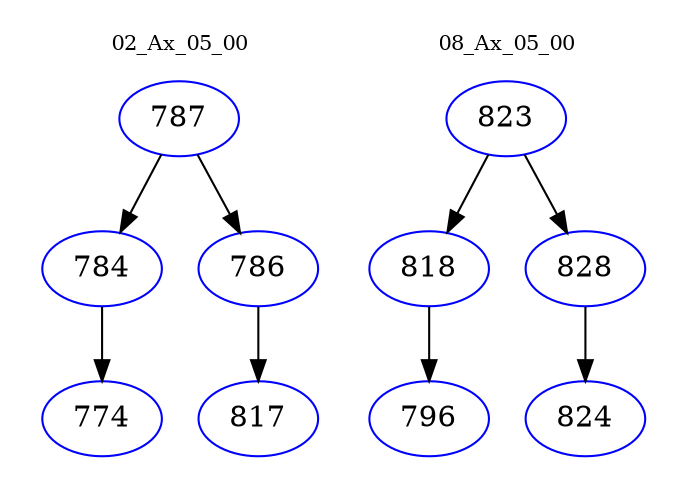 digraph{
subgraph cluster_0 {
color = white
label = "02_Ax_05_00";
fontsize=10;
T0_787 [label="787", color="blue"]
T0_787 -> T0_784 [color="black"]
T0_784 [label="784", color="blue"]
T0_784 -> T0_774 [color="black"]
T0_774 [label="774", color="blue"]
T0_787 -> T0_786 [color="black"]
T0_786 [label="786", color="blue"]
T0_786 -> T0_817 [color="black"]
T0_817 [label="817", color="blue"]
}
subgraph cluster_1 {
color = white
label = "08_Ax_05_00";
fontsize=10;
T1_823 [label="823", color="blue"]
T1_823 -> T1_818 [color="black"]
T1_818 [label="818", color="blue"]
T1_818 -> T1_796 [color="black"]
T1_796 [label="796", color="blue"]
T1_823 -> T1_828 [color="black"]
T1_828 [label="828", color="blue"]
T1_828 -> T1_824 [color="black"]
T1_824 [label="824", color="blue"]
}
}
